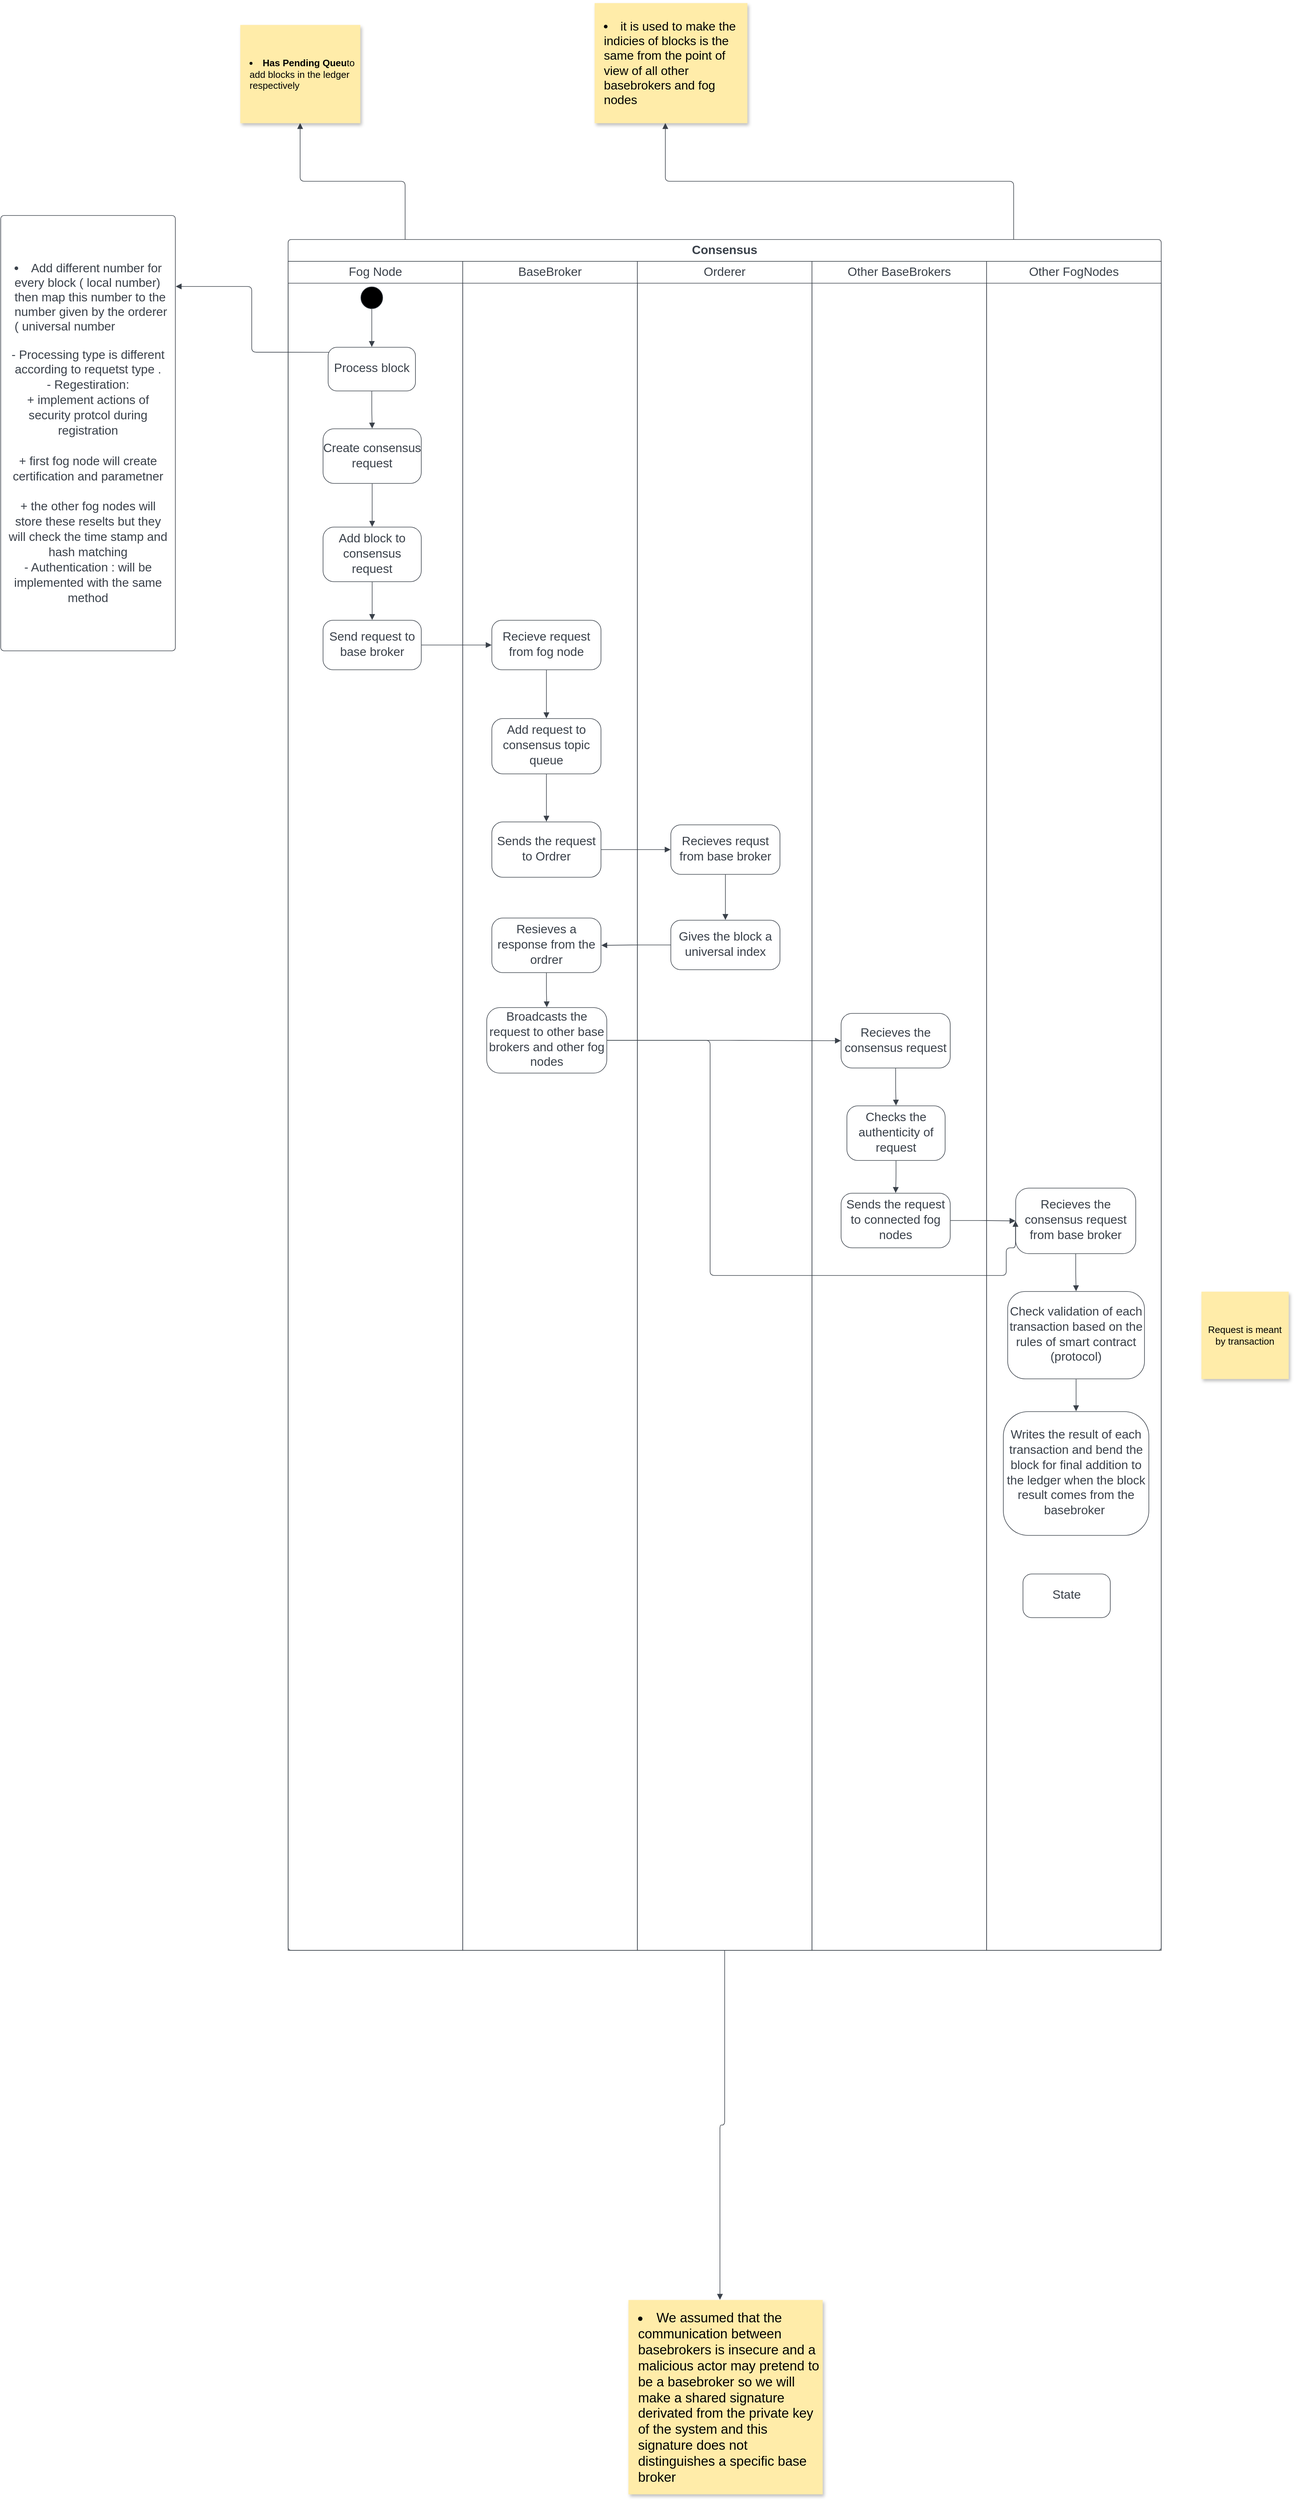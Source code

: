 <mxfile version="17.4.2" type="github">
  <diagram id="9EqGme9XQ8Pk4LfK-jfx" name="Page-1">
    <mxGraphModel dx="1609" dy="1907" grid="1" gridSize="10" guides="1" tooltips="1" connect="1" arrows="1" fold="1" page="1" pageScale="1" pageWidth="827" pageHeight="1169" math="0" shadow="0">
      <root>
        <mxCell id="0" />
        <mxCell id="1" parent="0" />
        <mxCell id="pPeF-HTOgFZXbcfXd0PG-1" value="Consensus" style="swimlane;startSize=30;html=1;whiteSpace=wrap;childLayout=stackLayout;resizeParent=1;dropTarget=0;spacing=0;strokeColor=#3a414a;strokeOpacity=100;rounded=1;absoluteArcSize=1;arcSize=9;strokeWidth=0.8;container=1;pointerEvents=0;collapsible=0;recursiveResize=0;fontSize=16.7;fontColor=#3a414a;" parent="1" vertex="1">
          <mxGeometry x="350" y="-110" width="1200" height="2350" as="geometry" />
        </mxCell>
        <mxCell id="pPeF-HTOgFZXbcfXd0PG-2" value="Fog Node" style="swimlane;html=1;whiteSpace=wrap;connectable=0;fontStyle=0;startSize=30;dropTarget=0;rounded=0;spacing=0;strokeColor=#3a414a;strokeOpacity=100;strokeWidth=0.8;container=1;pointerEvents=0;collapsible=0;recursiveResize=0;fontSize=16.7;fontColor=#3a414a;" parent="pPeF-HTOgFZXbcfXd0PG-1" vertex="1">
          <mxGeometry y="30" width="240" height="2320" as="geometry" />
        </mxCell>
        <mxCell id="pPeF-HTOgFZXbcfXd0PG-3" value="BaseBroker" style="swimlane;html=1;whiteSpace=wrap;connectable=0;fontStyle=0;startSize=30;dropTarget=0;rounded=0;spacing=0;strokeColor=#3a414a;strokeOpacity=100;strokeWidth=0.8;container=1;pointerEvents=0;collapsible=0;recursiveResize=0;fontSize=16.7;fontColor=#3a414a;" parent="pPeF-HTOgFZXbcfXd0PG-1" vertex="1">
          <mxGeometry x="240" y="30" width="240" height="2320" as="geometry" />
        </mxCell>
        <mxCell id="pPeF-HTOgFZXbcfXd0PG-4" value="Orderer" style="swimlane;html=1;whiteSpace=wrap;connectable=0;fontStyle=0;startSize=30;dropTarget=0;rounded=0;spacing=0;strokeColor=#3a414a;strokeOpacity=100;strokeWidth=0.8;container=1;pointerEvents=0;collapsible=0;recursiveResize=0;fontSize=16.7;fontColor=#3a414a;" parent="pPeF-HTOgFZXbcfXd0PG-1" vertex="1">
          <mxGeometry x="480" y="30" width="240" height="2320" as="geometry" />
        </mxCell>
        <mxCell id="pPeF-HTOgFZXbcfXd0PG-5" value="Other BaseBrokers" style="swimlane;html=1;whiteSpace=wrap;connectable=0;fontStyle=0;startSize=30;dropTarget=0;rounded=0;spacing=0;strokeColor=#3a414a;strokeOpacity=100;strokeWidth=0.8;container=1;pointerEvents=0;collapsible=0;recursiveResize=0;fontSize=16.7;fontColor=#3a414a;" parent="pPeF-HTOgFZXbcfXd0PG-1" vertex="1">
          <mxGeometry x="720" y="30" width="240" height="2320" as="geometry" />
        </mxCell>
        <mxCell id="pPeF-HTOgFZXbcfXd0PG-6" value="Other FogNodes" style="swimlane;html=1;whiteSpace=wrap;connectable=0;fontStyle=0;startSize=30;dropTarget=0;rounded=0;spacing=0;strokeColor=#3a414a;strokeOpacity=100;strokeWidth=0.8;container=1;pointerEvents=0;collapsible=0;recursiveResize=0;fontSize=16.7;fontColor=#3a414a;" parent="pPeF-HTOgFZXbcfXd0PG-1" vertex="1">
          <mxGeometry x="960" y="30" width="240" height="2320" as="geometry" />
        </mxCell>
        <UserObject label="" lucidchartObjectId="CdP9xf9X6418" id="pPeF-HTOgFZXbcfXd0PG-7">
          <mxCell style="html=1;overflow=block;blockSpacing=1;whiteSpace=wrap;ellipse;fillColor=#000000;fontSize=13;spacing=0;strokeColor=#3a414a;strokeOpacity=100;rounded=1;absoluteArcSize=1;arcSize=9;strokeWidth=0.8;" parent="1" vertex="1">
            <mxGeometry x="450" y="-45" width="30" height="30" as="geometry" />
          </mxCell>
        </UserObject>
        <mxCell id="pPeF-HTOgFZXbcfXd0PG-8" value="&lt;div style=&quot;display: flex; justify-content: center; text-align: center; align-items: baseline; font-size: 0; line-height: 1.25;margin-top: -2px;&quot;&gt;&lt;span&gt;&lt;span style=&quot;font-size:16.7px;color:#3a414a;&quot;&gt;Create consensus request&lt;/span&gt;&lt;/span&gt;&lt;/div&gt;" style="rounded=1;arcSize=20;whiteSpace=wrap;overflow=block;blockSpacing=1;html=1;fontSize=13;spacing=0;strokeColor=#3a414a;strokeOpacity=100;strokeWidth=0.8;" parent="1" vertex="1">
          <mxGeometry x="398" y="150" width="135" height="75" as="geometry" />
        </mxCell>
        <mxCell id="pPeF-HTOgFZXbcfXd0PG-9" value="&lt;div style=&quot;display: flex; justify-content: center; text-align: center; align-items: baseline; font-size: 0; line-height: 1.25;margin-top: -2px;&quot;&gt;&lt;span&gt;&lt;span style=&quot;font-size:16.7px;color:#3a414a;&quot;&gt;Add block to consensus request&lt;/span&gt;&lt;/span&gt;&lt;/div&gt;" style="rounded=1;arcSize=20;whiteSpace=wrap;overflow=block;blockSpacing=1;html=1;fontSize=13;spacing=0;strokeColor=#3a414a;strokeOpacity=100;strokeWidth=0.8;" parent="1" vertex="1">
          <mxGeometry x="398" y="285" width="135" height="75" as="geometry" />
        </mxCell>
        <UserObject label="" lucidchartObjectId="jgP9Arb4AGy4" id="pPeF-HTOgFZXbcfXd0PG-10">
          <mxCell style="html=1;jettySize=18;whiteSpace=wrap;overflow=block;blockSpacing=1;fontSize=13;strokeColor=#3a414a;strokeOpacity=100;strokeWidth=0.8;rounded=1;arcSize=12;edgeStyle=orthogonalEdgeStyle;startArrow=none;endArrow=block;endFill=1;exitX=0.5;exitY=1.005;exitPerimeter=0;entryX=0.5;entryY=-0.006;entryPerimeter=0;" parent="1" source="pPeF-HTOgFZXbcfXd0PG-9" target="pPeF-HTOgFZXbcfXd0PG-11" edge="1">
            <mxGeometry width="100" height="100" relative="1" as="geometry">
              <Array as="points" />
            </mxGeometry>
          </mxCell>
        </UserObject>
        <mxCell id="pPeF-HTOgFZXbcfXd0PG-11" value="&lt;div style=&quot;display: flex; justify-content: center; text-align: center; align-items: baseline; font-size: 0; line-height: 1.25;margin-top: -2px;&quot;&gt;&lt;span&gt;&lt;span style=&quot;font-size:16.7px;color:#3a414a;&quot;&gt;Send request to base broker&lt;/span&gt;&lt;/span&gt;&lt;/div&gt;" style="rounded=1;arcSize=20;whiteSpace=wrap;overflow=block;blockSpacing=1;html=1;fontSize=13;spacing=0;strokeColor=#3a414a;strokeOpacity=100;strokeWidth=0.8;" parent="1" vertex="1">
          <mxGeometry x="398" y="413" width="135" height="68" as="geometry" />
        </mxCell>
        <mxCell id="pPeF-HTOgFZXbcfXd0PG-12" value="&lt;div style=&quot;display: flex; justify-content: center; text-align: center; align-items: baseline; font-size: 0; line-height: 1.25;margin-top: -2px;&quot;&gt;&lt;span&gt;&lt;span style=&quot;font-size:16.7px;color:#3a414a;&quot;&gt;Process block &lt;/span&gt;&lt;/span&gt;&lt;/div&gt;" style="rounded=1;arcSize=20;whiteSpace=wrap;overflow=block;blockSpacing=1;html=1;fontSize=13;spacing=0;strokeColor=#3a414a;strokeOpacity=100;strokeWidth=0.8;" parent="1" vertex="1">
          <mxGeometry x="405" y="38" width="120" height="60" as="geometry" />
        </mxCell>
        <UserObject label="" lucidchartObjectId="PmP9a8LX6a7B" id="pPeF-HTOgFZXbcfXd0PG-13">
          <mxCell style="html=1;jettySize=18;whiteSpace=wrap;overflow=block;blockSpacing=1;fontSize=13;strokeColor=#3a414a;strokeOpacity=100;strokeWidth=0.8;rounded=1;arcSize=12;edgeStyle=orthogonalEdgeStyle;startArrow=none;endArrow=block;endFill=1;exitX=0.5;exitY=1.013;exitPerimeter=0;entryX=0.5;entryY=-0.006;entryPerimeter=0;" parent="1" source="pPeF-HTOgFZXbcfXd0PG-7" target="pPeF-HTOgFZXbcfXd0PG-12" edge="1">
            <mxGeometry width="100" height="100" relative="1" as="geometry">
              <Array as="points" />
            </mxGeometry>
          </mxCell>
        </UserObject>
        <UserObject label="" lucidchartObjectId="TmP9PcP57h9T" id="pPeF-HTOgFZXbcfXd0PG-14">
          <mxCell style="html=1;jettySize=18;whiteSpace=wrap;overflow=block;blockSpacing=1;fontSize=13;strokeColor=#3a414a;strokeOpacity=100;strokeWidth=0.8;rounded=1;arcSize=12;edgeStyle=orthogonalEdgeStyle;startArrow=none;endArrow=block;endFill=1;exitX=0.5;exitY=1.006;exitPerimeter=0;entryX=0.5;entryY=-0.005;entryPerimeter=0;" parent="1" source="pPeF-HTOgFZXbcfXd0PG-12" target="pPeF-HTOgFZXbcfXd0PG-8" edge="1">
            <mxGeometry width="100" height="100" relative="1" as="geometry">
              <Array as="points" />
            </mxGeometry>
          </mxCell>
        </UserObject>
        <UserObject label="" lucidchartObjectId="XmP9wOvws5Zp" id="pPeF-HTOgFZXbcfXd0PG-15">
          <mxCell style="html=1;jettySize=18;whiteSpace=wrap;overflow=block;blockSpacing=1;fontSize=13;strokeColor=#3a414a;strokeOpacity=100;strokeWidth=0.8;rounded=1;arcSize=12;edgeStyle=orthogonalEdgeStyle;startArrow=none;endArrow=block;endFill=1;exitX=0.5;exitY=1.005;exitPerimeter=0;entryX=0.5;entryY=-0.005;entryPerimeter=0;" parent="1" source="pPeF-HTOgFZXbcfXd0PG-8" target="pPeF-HTOgFZXbcfXd0PG-9" edge="1">
            <mxGeometry width="100" height="100" relative="1" as="geometry">
              <Array as="points" />
            </mxGeometry>
          </mxCell>
        </UserObject>
        <mxCell id="pPeF-HTOgFZXbcfXd0PG-16" value="&lt;div style=&quot;display: flex; justify-content: center; text-align: center; align-items: baseline; font-size: 0; line-height: 1.25;margin-top: -2px;&quot;&gt;&lt;span&gt;&lt;span style=&quot;font-size:16.7px;color:#3a414a;&quot;&gt;Recieve request from fog node&lt;/span&gt;&lt;/span&gt;&lt;/div&gt;" style="rounded=1;arcSize=20;whiteSpace=wrap;overflow=block;blockSpacing=1;html=1;fontSize=13;spacing=0;strokeColor=#3a414a;strokeOpacity=100;strokeWidth=0.8;" parent="1" vertex="1">
          <mxGeometry x="630" y="413" width="150" height="68" as="geometry" />
        </mxCell>
        <UserObject label="&lt;ul style=&quot;margin: 0px; padding-left: 10px;list-style-position: inside; list-style-type:disc&quot;&gt;&lt;li style=&quot;text-align:left;color:#3a414a;font-size:16.7px;&quot;&gt;&lt;span style=&quot;margin-left: 0px;margin-top: -2px;&quot;&gt;&lt;span style=&quot;font-size:16.7px;color:#3a414a;&quot;&gt;Add different number for every block ( local number)  then  map this number to the number given by the orderer ( universal number&lt;/span&gt;&lt;/span&gt;&lt;/li&gt;&lt;/ul&gt;&lt;div style=&quot;display: flex; justify-content: center; text-align: center; align-items: baseline; font-size: 0; line-height: 1.25;margin-top: -2px;&quot;&gt;&lt;span&gt;&lt;span style=&quot;font-size:16.7px;color:#3a414a;&quot;&gt;&#xa;- Processing type is different according to requetst type .&#xa;- Regestiration: &#xa;+ implement actions of security protcol during registration&#xa;&#xa;+ first fog node will create certification and parametner &#xa;&#xa;+ the other fog nodes will store these reselts but they will check the time stamp and hash matching&#xa;- Authentication : will be implemented with the same method  &#xa;&lt;/span&gt;&lt;/span&gt;&lt;/div&gt;" lucidchartObjectId="moP9F8FH.Dze" id="pPeF-HTOgFZXbcfXd0PG-17">
          <mxCell style="html=1;overflow=block;blockSpacing=1;whiteSpace=wrap;fontSize=13;spacing=9;strokeColor=#3a414a;strokeOpacity=100;rounded=1;absoluteArcSize=1;arcSize=9;strokeWidth=0.8;" parent="1" vertex="1">
            <mxGeometry x="-45" y="-143" width="240" height="598" as="geometry" />
          </mxCell>
        </UserObject>
        <UserObject label="" lucidchartObjectId="DoP9wG~hN0e~" id="pPeF-HTOgFZXbcfXd0PG-18">
          <mxCell style="html=1;jettySize=18;whiteSpace=wrap;overflow=block;blockSpacing=1;fontSize=13;strokeColor=#3a414a;strokeOpacity=100;strokeWidth=0.8;rounded=1;arcSize=12;edgeStyle=orthogonalEdgeStyle;startArrow=none;endArrow=block;endFill=1;exitX=0.007;exitY=0.114;exitPerimeter=0;entryX=1.002;entryY=0.163;entryPerimeter=0;" parent="1" source="pPeF-HTOgFZXbcfXd0PG-12" target="pPeF-HTOgFZXbcfXd0PG-17" edge="1">
            <mxGeometry width="100" height="100" relative="1" as="geometry">
              <Array as="points" />
            </mxGeometry>
          </mxCell>
        </UserObject>
        <UserObject label="" lucidchartObjectId="rHP9DZxBP1Vf" id="pPeF-HTOgFZXbcfXd0PG-19">
          <mxCell style="html=1;jettySize=18;whiteSpace=wrap;overflow=block;blockSpacing=1;fontSize=13;strokeColor=#3a414a;strokeOpacity=100;strokeWidth=0.8;rounded=1;arcSize=12;edgeStyle=orthogonalEdgeStyle;startArrow=none;endArrow=block;endFill=1;exitX=0.5;exitY=1;exitPerimeter=0;entryX=0.472;entryY=0;entryPerimeter=0;" parent="1" source="pPeF-HTOgFZXbcfXd0PG-1" target="pPeF-HTOgFZXbcfXd0PG-47" edge="1">
            <mxGeometry width="100" height="100" relative="1" as="geometry">
              <Array as="points" />
            </mxGeometry>
          </mxCell>
        </UserObject>
        <UserObject label="" lucidchartObjectId="VHP9fHRR2rGY" id="pPeF-HTOgFZXbcfXd0PG-20">
          <mxCell style="html=1;jettySize=18;whiteSpace=wrap;overflow=block;blockSpacing=1;fontSize=13;strokeColor=#3a414a;strokeOpacity=100;strokeWidth=0.8;rounded=1;arcSize=12;edgeStyle=orthogonalEdgeStyle;startArrow=none;endArrow=block;endFill=1;exitX=1.003;exitY=0.5;exitPerimeter=0;entryX=-0.002;entryY=0.5;entryPerimeter=0;" parent="1" source="pPeF-HTOgFZXbcfXd0PG-11" target="pPeF-HTOgFZXbcfXd0PG-16" edge="1">
            <mxGeometry width="100" height="100" relative="1" as="geometry">
              <Array as="points" />
            </mxGeometry>
          </mxCell>
        </UserObject>
        <mxCell id="pPeF-HTOgFZXbcfXd0PG-21" value="&lt;div style=&quot;display: flex; justify-content: center; text-align: center; align-items: baseline; font-size: 0; line-height: 1.25;margin-top: -2px;&quot;&gt;&lt;span&gt;&lt;span style=&quot;font-size:16.7px;color:#3a414a;&quot;&gt;Add request to consensus topic queue&lt;/span&gt;&lt;/span&gt;&lt;/div&gt;" style="rounded=1;arcSize=20;whiteSpace=wrap;overflow=block;blockSpacing=1;html=1;fontSize=13;spacing=0;strokeColor=#3a414a;strokeOpacity=100;strokeWidth=0.8;" parent="1" vertex="1">
          <mxGeometry x="630" y="548" width="150" height="76" as="geometry" />
        </mxCell>
        <UserObject label="" lucidchartObjectId="iJP9lG1LMExx" id="pPeF-HTOgFZXbcfXd0PG-22">
          <mxCell style="html=1;jettySize=18;whiteSpace=wrap;overflow=block;blockSpacing=1;fontSize=13;strokeColor=#3a414a;strokeOpacity=100;strokeWidth=0.8;rounded=1;arcSize=12;edgeStyle=orthogonalEdgeStyle;startArrow=none;endArrow=block;endFill=1;exitX=0.5;exitY=1.006;exitPerimeter=0;entryX=0.5;entryY=-0.005;entryPerimeter=0;" parent="1" source="pPeF-HTOgFZXbcfXd0PG-16" target="pPeF-HTOgFZXbcfXd0PG-21" edge="1">
            <mxGeometry width="100" height="100" relative="1" as="geometry">
              <Array as="points" />
            </mxGeometry>
          </mxCell>
        </UserObject>
        <mxCell id="pPeF-HTOgFZXbcfXd0PG-23" value="&lt;div style=&quot;display: flex; justify-content: center; text-align: center; align-items: baseline; font-size: 0; line-height: 1.25;margin-top: -2px;&quot;&gt;&lt;span&gt;&lt;span style=&quot;font-size:16.7px;color:#3a414a;&quot;&gt;Sends the request to Ordrer&lt;/span&gt;&lt;/span&gt;&lt;/div&gt;" style="rounded=1;arcSize=20;whiteSpace=wrap;overflow=block;blockSpacing=1;html=1;fontSize=13;spacing=0;strokeColor=#3a414a;strokeOpacity=100;strokeWidth=0.8;" parent="1" vertex="1">
          <mxGeometry x="630" y="690" width="150" height="76" as="geometry" />
        </mxCell>
        <UserObject label="" lucidchartObjectId="1JP9.PYqI3OY" id="pPeF-HTOgFZXbcfXd0PG-24">
          <mxCell style="html=1;jettySize=18;whiteSpace=wrap;overflow=block;blockSpacing=1;fontSize=13;strokeColor=#3a414a;strokeOpacity=100;strokeWidth=0.8;rounded=1;arcSize=12;edgeStyle=orthogonalEdgeStyle;startArrow=none;endArrow=block;endFill=1;exitX=0.5;exitY=1.005;exitPerimeter=0;entryX=0.5;entryY=-0.005;entryPerimeter=0;" parent="1" source="pPeF-HTOgFZXbcfXd0PG-21" target="pPeF-HTOgFZXbcfXd0PG-23" edge="1">
            <mxGeometry width="100" height="100" relative="1" as="geometry">
              <Array as="points" />
            </mxGeometry>
          </mxCell>
        </UserObject>
        <UserObject label="&lt;ul style=&quot;margin: 0px; padding-left: 10px;list-style-position: inside; list-style-type:disc&quot;&gt;&lt;li style=&quot;text-align:left;font-size:16.8px;&quot;&gt;&lt;span style=&quot;margin-left: 0px;margin-top: -2px;&quot;&gt;&lt;span style=&quot;font-size:16.8px;&quot;&gt;it is used to make the indicies of blocks is the same from the point of view of all other basebrokers and fog nodes&lt;/span&gt;&lt;/span&gt;&lt;/li&gt;&lt;/ul&gt;" lucidchartObjectId="7KP9td6ryeQL" id="pPeF-HTOgFZXbcfXd0PG-25">
          <mxCell style="html=1;overflow=block;blockSpacing=1;whiteSpace=wrap;shadow=1;fontSize=13;spacing=3.8;strokeColor=none;fillColor=#FFECA9;strokeWidth=0;" parent="1" vertex="1">
            <mxGeometry x="771" y="-435" width="210" height="165" as="geometry" />
          </mxCell>
        </UserObject>
        <UserObject label="" lucidchartObjectId="dMP9-0muirMH" id="pPeF-HTOgFZXbcfXd0PG-26">
          <mxCell style="html=1;jettySize=18;whiteSpace=wrap;overflow=block;blockSpacing=1;fontSize=13;strokeColor=#3a414a;strokeOpacity=100;strokeWidth=0.8;rounded=1;arcSize=12;edgeStyle=orthogonalEdgeStyle;startArrow=none;endArrow=block;endFill=1;exitX=0.831;exitY=0;exitPerimeter=0;entryX=0.464;entryY=1;entryPerimeter=0;" parent="1" source="pPeF-HTOgFZXbcfXd0PG-1" target="pPeF-HTOgFZXbcfXd0PG-25" edge="1">
            <mxGeometry width="100" height="100" relative="1" as="geometry">
              <Array as="points" />
            </mxGeometry>
          </mxCell>
        </UserObject>
        <mxCell id="pPeF-HTOgFZXbcfXd0PG-27" value="&lt;div style=&quot;display: flex; justify-content: center; text-align: center; align-items: baseline; font-size: 0; line-height: 1.25;margin-top: -2px;&quot;&gt;&lt;span&gt;&lt;span style=&quot;font-size:16.7px;color:#3a414a;&quot;&gt;Recieves requst from base broker&lt;/span&gt;&lt;/span&gt;&lt;/div&gt;" style="rounded=1;arcSize=20;whiteSpace=wrap;overflow=block;blockSpacing=1;html=1;fontSize=13;spacing=0;strokeColor=#3a414a;strokeOpacity=100;strokeWidth=0.8;" parent="1" vertex="1">
          <mxGeometry x="876" y="694" width="150" height="68" as="geometry" />
        </mxCell>
        <UserObject label="" lucidchartObjectId="FTP96DiJ4qId" id="pPeF-HTOgFZXbcfXd0PG-28">
          <mxCell style="html=1;jettySize=18;whiteSpace=wrap;overflow=block;blockSpacing=1;fontSize=13;strokeColor=#3a414a;strokeOpacity=100;strokeWidth=0.8;rounded=1;arcSize=12;edgeStyle=orthogonalEdgeStyle;startArrow=none;endArrow=block;endFill=1;exitX=1.003;exitY=0.5;exitPerimeter=0;entryX=-0.002;entryY=0.5;entryPerimeter=0;" parent="1" source="pPeF-HTOgFZXbcfXd0PG-23" target="pPeF-HTOgFZXbcfXd0PG-27" edge="1">
            <mxGeometry width="100" height="100" relative="1" as="geometry">
              <Array as="points" />
            </mxGeometry>
          </mxCell>
        </UserObject>
        <UserObject label="" lucidchartObjectId="C6P97z8danBf" id="pPeF-HTOgFZXbcfXd0PG-29">
          <mxCell style="html=1;jettySize=18;whiteSpace=wrap;overflow=block;blockSpacing=1;fontSize=13;strokeColor=#3a414a;strokeOpacity=100;strokeWidth=0.8;rounded=1;arcSize=12;edgeStyle=orthogonalEdgeStyle;startArrow=none;endArrow=block;endFill=1;exitX=0.134;exitY=0;exitPerimeter=0;entryX=0.5;entryY=1;entryPerimeter=0;" parent="1" source="pPeF-HTOgFZXbcfXd0PG-1" target="pPeF-HTOgFZXbcfXd0PG-36" edge="1">
            <mxGeometry width="100" height="100" relative="1" as="geometry">
              <Array as="points" />
            </mxGeometry>
          </mxCell>
        </UserObject>
        <mxCell id="pPeF-HTOgFZXbcfXd0PG-30" value="&lt;div style=&quot;display: flex; justify-content: center; text-align: center; align-items: baseline; font-size: 0; line-height: 1.25;margin-top: -2px;&quot;&gt;&lt;span&gt;&lt;span style=&quot;font-size:16.7px;color:#3a414a;&quot;&gt;Gives the block a universal index&lt;/span&gt;&lt;/span&gt;&lt;/div&gt;" style="rounded=1;arcSize=20;whiteSpace=wrap;overflow=block;blockSpacing=1;html=1;fontSize=13;spacing=0;strokeColor=#3a414a;strokeOpacity=100;strokeWidth=0.8;" parent="1" vertex="1">
          <mxGeometry x="876" y="825" width="150" height="68" as="geometry" />
        </mxCell>
        <UserObject label="" lucidchartObjectId="4wQ9gFIfpN7z" id="pPeF-HTOgFZXbcfXd0PG-31">
          <mxCell style="html=1;jettySize=18;whiteSpace=wrap;overflow=block;blockSpacing=1;fontSize=13;strokeColor=#3a414a;strokeOpacity=100;strokeWidth=0.8;rounded=1;arcSize=12;edgeStyle=orthogonalEdgeStyle;startArrow=none;endArrow=block;endFill=1;exitX=0.5;exitY=1.006;exitPerimeter=0;entryX=0.5;entryY=-0.006;entryPerimeter=0;" parent="1" source="pPeF-HTOgFZXbcfXd0PG-27" target="pPeF-HTOgFZXbcfXd0PG-30" edge="1">
            <mxGeometry width="100" height="100" relative="1" as="geometry">
              <Array as="points" />
            </mxGeometry>
          </mxCell>
        </UserObject>
        <mxCell id="pPeF-HTOgFZXbcfXd0PG-32" value="&lt;div style=&quot;display: flex; justify-content: center; text-align: center; align-items: baseline; font-size: 0; line-height: 1.25;margin-top: -2px;&quot;&gt;&lt;span&gt;&lt;span style=&quot;font-size:16.7px;color:#3a414a;&quot;&gt;Resieves a response from the ordrer&lt;/span&gt;&lt;/span&gt;&lt;/div&gt;" style="rounded=1;arcSize=20;whiteSpace=wrap;overflow=block;blockSpacing=1;html=1;fontSize=13;spacing=0;strokeColor=#3a414a;strokeOpacity=100;strokeWidth=0.8;" parent="1" vertex="1">
          <mxGeometry x="630" y="822" width="150" height="75" as="geometry" />
        </mxCell>
        <UserObject label="" lucidchartObjectId="mxQ99RnzjHwp" id="pPeF-HTOgFZXbcfXd0PG-33">
          <mxCell style="html=1;jettySize=18;whiteSpace=wrap;overflow=block;blockSpacing=1;fontSize=13;strokeColor=#3a414a;strokeOpacity=100;strokeWidth=0.8;rounded=1;arcSize=12;edgeStyle=orthogonalEdgeStyle;startArrow=none;endArrow=block;endFill=1;exitX=-0.002;exitY=0.5;exitPerimeter=0;entryX=1.003;entryY=0.5;entryPerimeter=0;" parent="1" source="pPeF-HTOgFZXbcfXd0PG-30" target="pPeF-HTOgFZXbcfXd0PG-32" edge="1">
            <mxGeometry width="100" height="100" relative="1" as="geometry">
              <Array as="points" />
            </mxGeometry>
          </mxCell>
        </UserObject>
        <mxCell id="pPeF-HTOgFZXbcfXd0PG-34" value="&lt;div style=&quot;display: flex; justify-content: center; text-align: center; align-items: baseline; font-size: 0; line-height: 1.25;margin-top: -2px;&quot;&gt;&lt;span&gt;&lt;span style=&quot;font-size:16.7px;color:#3a414a;&quot;&gt;Broadcasts the request to other base brokers and other fog nodes&lt;/span&gt;&lt;/span&gt;&lt;/div&gt;" style="rounded=1;arcSize=20;whiteSpace=wrap;overflow=block;blockSpacing=1;html=1;fontSize=13;spacing=0;strokeColor=#3a414a;strokeOpacity=100;strokeWidth=0.8;" parent="1" vertex="1">
          <mxGeometry x="623" y="945" width="165" height="90" as="geometry" />
        </mxCell>
        <UserObject label="" lucidchartObjectId="czQ9E5rsv8D2" id="pPeF-HTOgFZXbcfXd0PG-35">
          <mxCell style="html=1;jettySize=18;whiteSpace=wrap;overflow=block;blockSpacing=1;fontSize=13;strokeColor=#3a414a;strokeOpacity=100;strokeWidth=0.8;rounded=1;arcSize=12;edgeStyle=orthogonalEdgeStyle;startArrow=none;endArrow=block;endFill=1;exitX=0.5;exitY=1.005;exitPerimeter=0;entryX=0.5;entryY=-0.004;entryPerimeter=0;" parent="1" source="pPeF-HTOgFZXbcfXd0PG-32" target="pPeF-HTOgFZXbcfXd0PG-34" edge="1">
            <mxGeometry width="100" height="100" relative="1" as="geometry">
              <Array as="points" />
            </mxGeometry>
          </mxCell>
        </UserObject>
        <UserObject label="&lt;ul style=&quot;margin: 0px; padding-left: 10px;list-style-position: inside; list-style-type:disc&quot;&gt;&lt;li style=&quot;text-align:left;&quot;&gt;&lt;span style=&quot;margin-left: 0px;margin-top: -2px;&quot;&gt;&lt;span style=&quot;font-size:13px;font-weight: bold;&quot;&gt;Has Pending Queu&lt;/span&gt;&lt;span style=&quot;font-size:13px;&quot;&gt;to add blocks in the ledger respectively&lt;/span&gt;&lt;/span&gt;&lt;/li&gt;&lt;/ul&gt;" lucidchartObjectId="m5P9grkiVBAP" id="pPeF-HTOgFZXbcfXd0PG-36">
          <mxCell style="html=1;overflow=block;blockSpacing=1;whiteSpace=wrap;shadow=1;fontSize=13;spacing=3.8;strokeColor=none;fillColor=#FFECA9;strokeWidth=0;" parent="1" vertex="1">
            <mxGeometry x="284" y="-405" width="165" height="135" as="geometry" />
          </mxCell>
        </UserObject>
        <mxCell id="pPeF-HTOgFZXbcfXd0PG-37" value="&lt;div style=&quot;display: flex; justify-content: center; text-align: center; align-items: baseline; font-size: 0; line-height: 1.25;margin-top: -2px;&quot;&gt;&lt;span&gt;&lt;span style=&quot;font-size:16.7px;color:#3a414a;&quot;&gt;Recieves the consensus request &lt;/span&gt;&lt;/span&gt;&lt;/div&gt;" style="rounded=1;arcSize=20;whiteSpace=wrap;overflow=block;blockSpacing=1;html=1;fontSize=13;spacing=0;strokeColor=#3a414a;strokeOpacity=100;strokeWidth=0.8;" parent="1" vertex="1">
          <mxGeometry x="1110" y="953" width="150" height="75" as="geometry" />
        </mxCell>
        <UserObject label="" lucidchartObjectId="wEQ9GDih9s35" id="pPeF-HTOgFZXbcfXd0PG-38">
          <mxCell style="html=1;jettySize=18;whiteSpace=wrap;overflow=block;blockSpacing=1;fontSize=13;strokeColor=#3a414a;strokeOpacity=100;strokeWidth=0.8;rounded=1;arcSize=12;edgeStyle=orthogonalEdgeStyle;startArrow=none;endArrow=block;endFill=1;exitX=1.002;exitY=0.5;exitPerimeter=0;entryX=-0.002;entryY=0.5;entryPerimeter=0;" parent="1" source="pPeF-HTOgFZXbcfXd0PG-34" target="pPeF-HTOgFZXbcfXd0PG-37" edge="1">
            <mxGeometry width="100" height="100" relative="1" as="geometry">
              <Array as="points" />
            </mxGeometry>
          </mxCell>
        </UserObject>
        <mxCell id="pPeF-HTOgFZXbcfXd0PG-39" value="&lt;div style=&quot;display: flex; justify-content: center; text-align: center; align-items: baseline; font-size: 0; line-height: 1.25;margin-top: -2px;&quot;&gt;&lt;span&gt;&lt;span style=&quot;font-size:16.7px;color:#3a414a;&quot;&gt;Checks the authenticity of request&lt;/span&gt;&lt;/span&gt;&lt;/div&gt;" style="rounded=1;arcSize=20;whiteSpace=wrap;overflow=block;blockSpacing=1;html=1;fontSize=13;spacing=0;strokeColor=#3a414a;strokeOpacity=100;strokeWidth=0.8;" parent="1" vertex="1">
          <mxGeometry x="1118" y="1080" width="135" height="75" as="geometry" />
        </mxCell>
        <UserObject label="" lucidchartObjectId="YFQ9fexnf5_q" id="pPeF-HTOgFZXbcfXd0PG-40">
          <mxCell style="html=1;jettySize=18;whiteSpace=wrap;overflow=block;blockSpacing=1;fontSize=13;strokeColor=#3a414a;strokeOpacity=100;strokeWidth=0.8;rounded=1;arcSize=12;edgeStyle=orthogonalEdgeStyle;startArrow=none;endArrow=block;endFill=1;exitX=0.5;exitY=1.005;exitPerimeter=0;entryX=0.5;entryY=-0.005;entryPerimeter=0;" parent="1" source="pPeF-HTOgFZXbcfXd0PG-37" target="pPeF-HTOgFZXbcfXd0PG-39" edge="1">
            <mxGeometry width="100" height="100" relative="1" as="geometry">
              <Array as="points" />
            </mxGeometry>
          </mxCell>
        </UserObject>
        <mxCell id="pPeF-HTOgFZXbcfXd0PG-41" value="&lt;div style=&quot;display: flex; justify-content: center; text-align: center; align-items: baseline; font-size: 0; line-height: 1.25;margin-top: -2px;&quot;&gt;&lt;span&gt;&lt;span style=&quot;font-size:16.7px;color:#3a414a;&quot;&gt;Sends the request to connected fog nodes&lt;/span&gt;&lt;/span&gt;&lt;/div&gt;" style="rounded=1;arcSize=20;whiteSpace=wrap;overflow=block;blockSpacing=1;html=1;fontSize=13;spacing=0;strokeColor=#3a414a;strokeOpacity=100;strokeWidth=0.8;" parent="1" vertex="1">
          <mxGeometry x="1110" y="1200" width="150" height="75" as="geometry" />
        </mxCell>
        <UserObject label="" lucidchartObjectId="CHQ9NxxEP6VY" id="pPeF-HTOgFZXbcfXd0PG-42">
          <mxCell style="html=1;jettySize=18;whiteSpace=wrap;overflow=block;blockSpacing=1;fontSize=13;strokeColor=#3a414a;strokeOpacity=100;strokeWidth=0.8;rounded=1;arcSize=12;edgeStyle=orthogonalEdgeStyle;startArrow=none;endArrow=block;endFill=1;exitX=0.5;exitY=1.005;exitPerimeter=0;entryX=0.5;entryY=-0.005;entryPerimeter=0;" parent="1" source="pPeF-HTOgFZXbcfXd0PG-39" target="pPeF-HTOgFZXbcfXd0PG-41" edge="1">
            <mxGeometry width="100" height="100" relative="1" as="geometry">
              <Array as="points" />
            </mxGeometry>
          </mxCell>
        </UserObject>
        <mxCell id="pPeF-HTOgFZXbcfXd0PG-43" value="&lt;div style=&quot;display: flex; justify-content: center; text-align: center; align-items: baseline; font-size: 0; line-height: 1.25;margin-top: -2px;&quot;&gt;&lt;span&gt;&lt;span style=&quot;font-size:16.7px;color:#3a414a;&quot;&gt;Recieves the consensus request from base broker&lt;/span&gt;&lt;/span&gt;&lt;/div&gt;" style="rounded=1;arcSize=20;whiteSpace=wrap;overflow=block;blockSpacing=1;html=1;fontSize=13;spacing=0;strokeColor=#3a414a;strokeOpacity=100;strokeWidth=0.8;" parent="1" vertex="1">
          <mxGeometry x="1350" y="1193" width="165" height="90" as="geometry" />
        </mxCell>
        <UserObject label="" lucidchartObjectId="SIQ9sE38Nrsy" id="pPeF-HTOgFZXbcfXd0PG-44">
          <mxCell style="html=1;jettySize=18;whiteSpace=wrap;overflow=block;blockSpacing=1;fontSize=13;strokeColor=#3a414a;strokeOpacity=100;strokeWidth=0.8;rounded=1;arcSize=12;edgeStyle=orthogonalEdgeStyle;startArrow=none;endArrow=block;endFill=1;exitX=1.003;exitY=0.5;exitPerimeter=0;entryX=-0.002;entryY=0.5;entryPerimeter=0;" parent="1" source="pPeF-HTOgFZXbcfXd0PG-41" target="pPeF-HTOgFZXbcfXd0PG-43" edge="1">
            <mxGeometry width="100" height="100" relative="1" as="geometry">
              <Array as="points" />
            </mxGeometry>
          </mxCell>
        </UserObject>
        <mxCell id="pPeF-HTOgFZXbcfXd0PG-45" value="&lt;div style=&quot;display: flex; justify-content: center; text-align: center; align-items: baseline; font-size: 0; line-height: 1.25;margin-top: -2px;&quot;&gt;&lt;span&gt;&lt;span style=&quot;font-size:16.7px;color:#3a414a;&quot;&gt;Check validation of each transaction based on the rules of smart contract (protocol)&lt;/span&gt;&lt;/span&gt;&lt;/div&gt;" style="rounded=1;arcSize=20;whiteSpace=wrap;overflow=block;blockSpacing=1;html=1;fontSize=13;spacing=0;strokeColor=#3a414a;strokeOpacity=100;strokeWidth=0.8;" parent="1" vertex="1">
          <mxGeometry x="1339" y="1335" width="188" height="120" as="geometry" />
        </mxCell>
        <UserObject label="" lucidchartObjectId="BMQ9BipFtnNu" id="pPeF-HTOgFZXbcfXd0PG-46">
          <mxCell style="html=1;jettySize=18;whiteSpace=wrap;overflow=block;blockSpacing=1;fontSize=13;strokeColor=#3a414a;strokeOpacity=100;strokeWidth=0.8;rounded=1;arcSize=12;edgeStyle=orthogonalEdgeStyle;startArrow=none;endArrow=block;endFill=1;exitX=0.5;exitY=1.004;exitPerimeter=0;entryX=0.5;entryY=-0.003;entryPerimeter=0;" parent="1" source="pPeF-HTOgFZXbcfXd0PG-43" target="pPeF-HTOgFZXbcfXd0PG-45" edge="1">
            <mxGeometry width="100" height="100" relative="1" as="geometry">
              <Array as="points" />
            </mxGeometry>
          </mxCell>
        </UserObject>
        <UserObject label="&lt;ul style=&quot;margin: 0px; padding-left: 10px;list-style-position: inside; list-style-type:disc&quot;&gt;&lt;li style=&quot;text-align:left;font-size:18.3px;&quot;&gt;&lt;span style=&quot;margin-left: 0px;margin-top: -2px;&quot;&gt;&lt;span style=&quot;font-size:18.3px;&quot;&gt;We assumed that the communication between basebrokers is insecure and a malicious actor may pretend to be a basebroker so we will make a shared signature derivated from the private key of the system and this signature does not distinguishes a specific base broker&lt;/span&gt;&lt;/span&gt;&lt;/li&gt;&lt;/ul&gt;" lucidchartObjectId="YCP9lDjcPJco" id="pPeF-HTOgFZXbcfXd0PG-47">
          <mxCell style="html=1;overflow=block;blockSpacing=1;whiteSpace=wrap;shadow=1;fontSize=13;spacing=3.8;strokeColor=none;fillColor=#FFECA9;strokeWidth=0;" parent="1" vertex="1">
            <mxGeometry x="817.5" y="2720" width="267" height="267" as="geometry" />
          </mxCell>
        </UserObject>
        <UserObject label="Request is meant by transaction" lucidchartObjectId="HMQ988gk.g1M" id="pPeF-HTOgFZXbcfXd0PG-48">
          <mxCell style="html=1;overflow=block;blockSpacing=1;whiteSpace=wrap;shadow=1;fontSize=13;spacing=3.8;strokeColor=none;fillColor=#FFECA9;strokeWidth=0;" parent="1" vertex="1">
            <mxGeometry x="1605" y="1335" width="120" height="120" as="geometry" />
          </mxCell>
        </UserObject>
        <mxCell id="pPeF-HTOgFZXbcfXd0PG-49" value="&lt;div style=&quot;display: flex ; justify-content: center ; text-align: center ; align-items: baseline ; font-size: 0 ; line-height: 1.25 ; margin-top: -2px&quot;&gt;&lt;span&gt;&lt;span style=&quot;font-size: 16.7px ; color: #3a414a&quot;&gt;Writes the result of each transaction and bend the block for final addition to the ledger when the block result comes from the basebroker&amp;nbsp;&lt;/span&gt;&lt;/span&gt;&lt;/div&gt;" style="rounded=1;arcSize=20;whiteSpace=wrap;overflow=block;blockSpacing=1;html=1;fontSize=13;spacing=0;strokeColor=#3a414a;strokeOpacity=100;strokeWidth=0.8;" parent="1" vertex="1">
          <mxGeometry x="1333" y="1500" width="200" height="170" as="geometry" />
        </mxCell>
        <UserObject label="" lucidchartObjectId="zNQ9Hi1Wu8Fh" id="pPeF-HTOgFZXbcfXd0PG-50">
          <mxCell style="html=1;jettySize=18;whiteSpace=wrap;overflow=block;blockSpacing=1;fontSize=13;strokeColor=#3a414a;strokeOpacity=100;strokeWidth=0.8;rounded=1;arcSize=12;edgeStyle=orthogonalEdgeStyle;startArrow=none;endArrow=block;endFill=1;exitX=0.5;exitY=1.003;exitPerimeter=0;entryX=0.5;entryY=-0.003;entryPerimeter=0;" parent="1" source="pPeF-HTOgFZXbcfXd0PG-45" target="pPeF-HTOgFZXbcfXd0PG-49" edge="1">
            <mxGeometry width="100" height="100" relative="1" as="geometry">
              <Array as="points" />
            </mxGeometry>
          </mxCell>
        </UserObject>
        <UserObject label="" lucidchartObjectId="vOQ9inX-ajhY" id="pPeF-HTOgFZXbcfXd0PG-51">
          <mxCell style="html=1;jettySize=18;whiteSpace=wrap;overflow=block;blockSpacing=1;fontSize=13;strokeColor=#3a414a;strokeOpacity=100;strokeWidth=0.8;rounded=1;arcSize=12;edgeStyle=orthogonalEdgeStyle;startArrow=none;endArrow=block;endFill=1;exitX=1.002;exitY=0.5;exitPerimeter=0;entryX=-0.002;entryY=0.5;entryPerimeter=0;" parent="1" source="pPeF-HTOgFZXbcfXd0PG-34" target="pPeF-HTOgFZXbcfXd0PG-43" edge="1">
            <mxGeometry width="100" height="100" relative="1" as="geometry">
              <Array as="points">
                <mxPoint x="930" y="990" />
                <mxPoint x="930" y="1313" />
                <mxPoint x="1337" y="1313" />
                <mxPoint x="1337" y="1275" />
              </Array>
            </mxGeometry>
          </mxCell>
        </UserObject>
        <mxCell id="pPeF-HTOgFZXbcfXd0PG-52" value="&lt;div style=&quot;display: flex; justify-content: center; text-align: center; align-items: baseline; font-size: 0; line-height: 1.25;margin-top: -2px;&quot;&gt;&lt;span&gt;&lt;span style=&quot;font-size:16.7px;color:#3a414a;&quot;&gt;State&lt;/span&gt;&lt;/span&gt;&lt;/div&gt;" style="rounded=1;arcSize=20;whiteSpace=wrap;overflow=block;blockSpacing=1;html=1;fontSize=13;spacing=0;strokeColor=#3a414a;strokeOpacity=100;strokeWidth=0.8;" parent="1" vertex="1">
          <mxGeometry x="1360" y="1723" width="120" height="60" as="geometry" />
        </mxCell>
      </root>
    </mxGraphModel>
  </diagram>
</mxfile>
